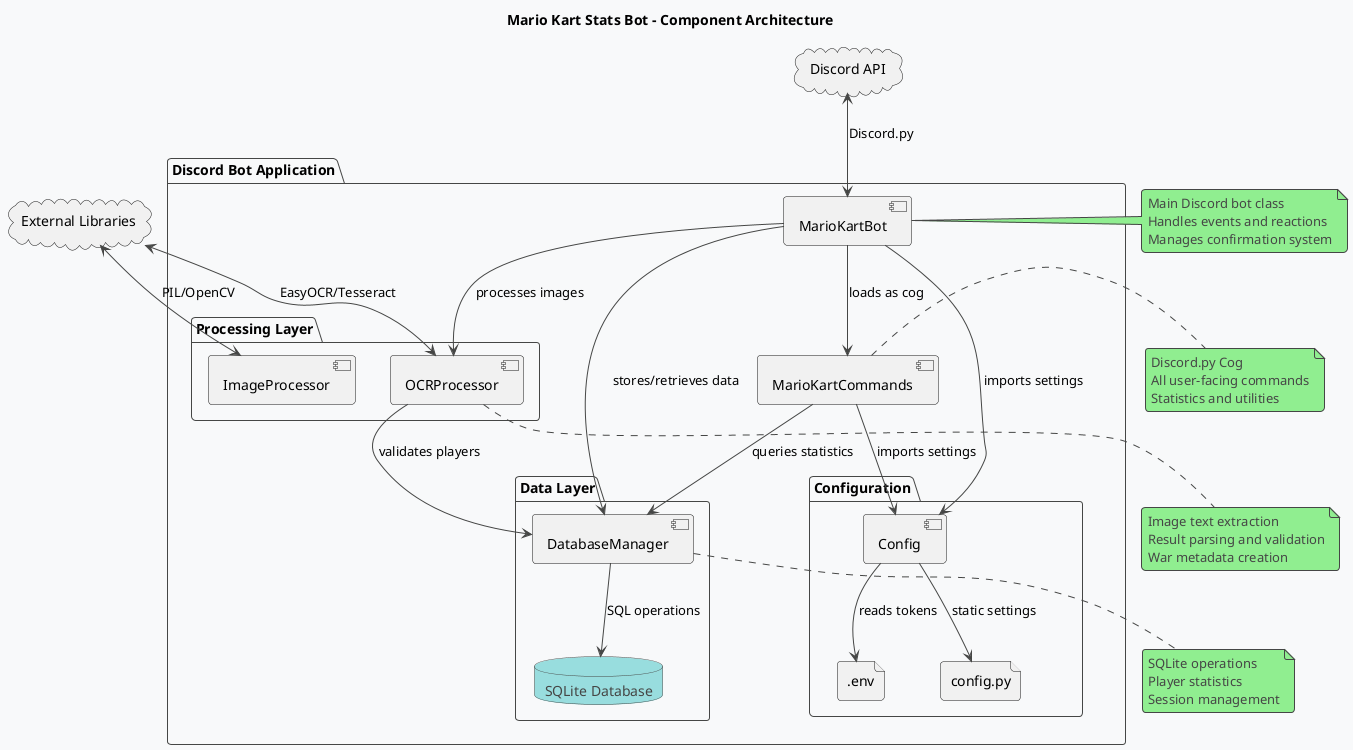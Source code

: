 @startuml Architecture_Components
!theme toy
skinparam backgroundColor #f8f9fa

title Mario Kart Stats Bot - Component Architecture

package "Discord Bot Application" {
    component [MarioKartBot] as Bot
    component [MarioKartCommands] as Commands
    
    package "Processing Layer" {
        component [OCRProcessor] as OCR
        component [ImageProcessor] as ImgProc
    }
    
    package "Data Layer" {
        component [DatabaseManager] as DB
        database "SQLite Database" as SQLiteDB
    }
    
    package "Configuration" {
        component [Config] as Config
        file ".env" as EnvFile
        file "config.py" as ConfigFile
    }
}

cloud "Discord API" as DiscordAPI
cloud "External Libraries" as ExtLibs

' External connections
DiscordAPI <--> Bot : Discord.py
ExtLibs <--> OCR : EasyOCR/Tesseract
ExtLibs <--> ImgProc : PIL/OpenCV

' Internal connections
Bot --> Commands : loads as cog
Bot --> OCR : processes images
Bot --> DB : stores/retrieves data
Commands --> DB : queries statistics
OCR --> DB : validates players
DB --> SQLiteDB : SQL operations

' Configuration
Config --> EnvFile : reads tokens
Config --> ConfigFile : static settings
Bot --> Config : imports settings
Commands --> Config : imports settings

' Notes
note right of Bot
    Main Discord bot class
    Handles events and reactions
    Manages confirmation system
end note

note right of Commands
    Discord.py Cog
    All user-facing commands
    Statistics and utilities
end note

note bottom of OCR
    Image text extraction
    Result parsing and validation
    War metadata creation
end note

note bottom of DB
    SQLite operations
    Player statistics
    Session management
end note

@enduml 